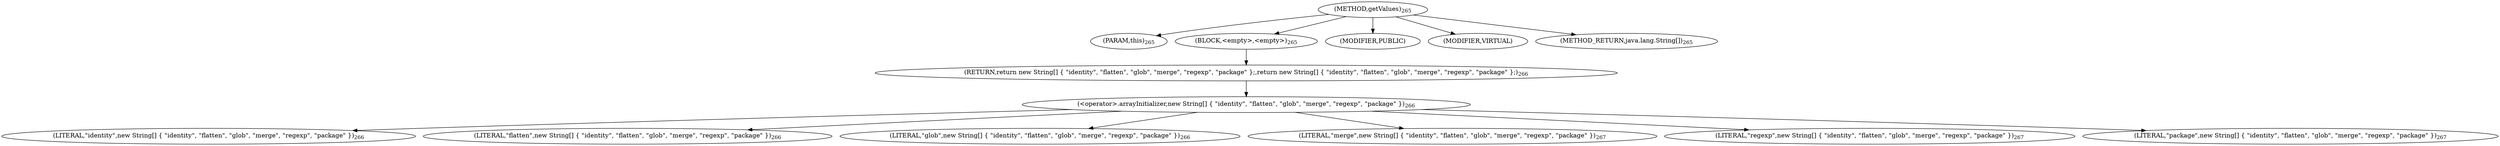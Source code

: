 digraph "getValues" {  
"518" [label = <(METHOD,getValues)<SUB>265</SUB>> ]
"519" [label = <(PARAM,this)<SUB>265</SUB>> ]
"520" [label = <(BLOCK,&lt;empty&gt;,&lt;empty&gt;)<SUB>265</SUB>> ]
"521" [label = <(RETURN,return new String[] { &quot;identity&quot;, &quot;flatten&quot;, &quot;glob&quot;, &quot;merge&quot;, &quot;regexp&quot;, &quot;package&quot; };,return new String[] { &quot;identity&quot;, &quot;flatten&quot;, &quot;glob&quot;, &quot;merge&quot;, &quot;regexp&quot;, &quot;package&quot; };)<SUB>266</SUB>> ]
"522" [label = <(&lt;operator&gt;.arrayInitializer,new String[] { &quot;identity&quot;, &quot;flatten&quot;, &quot;glob&quot;, &quot;merge&quot;, &quot;regexp&quot;, &quot;package&quot; })<SUB>266</SUB>> ]
"523" [label = <(LITERAL,&quot;identity&quot;,new String[] { &quot;identity&quot;, &quot;flatten&quot;, &quot;glob&quot;, &quot;merge&quot;, &quot;regexp&quot;, &quot;package&quot; })<SUB>266</SUB>> ]
"524" [label = <(LITERAL,&quot;flatten&quot;,new String[] { &quot;identity&quot;, &quot;flatten&quot;, &quot;glob&quot;, &quot;merge&quot;, &quot;regexp&quot;, &quot;package&quot; })<SUB>266</SUB>> ]
"525" [label = <(LITERAL,&quot;glob&quot;,new String[] { &quot;identity&quot;, &quot;flatten&quot;, &quot;glob&quot;, &quot;merge&quot;, &quot;regexp&quot;, &quot;package&quot; })<SUB>266</SUB>> ]
"526" [label = <(LITERAL,&quot;merge&quot;,new String[] { &quot;identity&quot;, &quot;flatten&quot;, &quot;glob&quot;, &quot;merge&quot;, &quot;regexp&quot;, &quot;package&quot; })<SUB>267</SUB>> ]
"527" [label = <(LITERAL,&quot;regexp&quot;,new String[] { &quot;identity&quot;, &quot;flatten&quot;, &quot;glob&quot;, &quot;merge&quot;, &quot;regexp&quot;, &quot;package&quot; })<SUB>267</SUB>> ]
"528" [label = <(LITERAL,&quot;package&quot;,new String[] { &quot;identity&quot;, &quot;flatten&quot;, &quot;glob&quot;, &quot;merge&quot;, &quot;regexp&quot;, &quot;package&quot; })<SUB>267</SUB>> ]
"529" [label = <(MODIFIER,PUBLIC)> ]
"530" [label = <(MODIFIER,VIRTUAL)> ]
"531" [label = <(METHOD_RETURN,java.lang.String[])<SUB>265</SUB>> ]
  "518" -> "519" 
  "518" -> "520" 
  "518" -> "529" 
  "518" -> "530" 
  "518" -> "531" 
  "520" -> "521" 
  "521" -> "522" 
  "522" -> "523" 
  "522" -> "524" 
  "522" -> "525" 
  "522" -> "526" 
  "522" -> "527" 
  "522" -> "528" 
}
